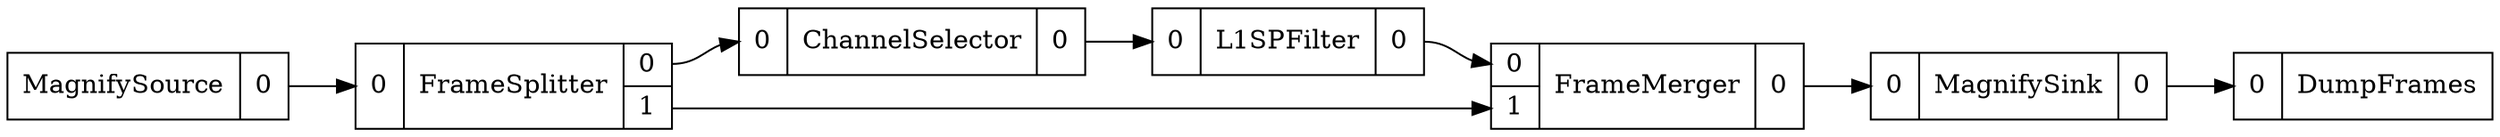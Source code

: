 digraph pgraph {
rankdir=LR;
	node[shape=record];
	ChannelSelector[label="{{<in0>0}|{ChannelSelector\n}|{<out0>0}}"];
	DumpFrames[label="{{<in0>0}|{DumpFrames\n}}"];
	FrameMerger[label="{{<in0>0|<in1>1}|{FrameMerger\n}|{<out0>0}}"];
	FrameSplitter[label="{{<in0>0}|{FrameSplitter\n}|{<out0>0|<out1>1}}"];
	L1SPFilter[label="{{<in0>0}|{L1SPFilter\n}|{<out0>0}}"];
	MagnifySink[label="{{<in0>0}|{MagnifySink\n}|{<out0>0}}"];
	MagnifySource[label="{{MagnifySource\n}|{<out0>0}}"];
	MagnifySource:out0 -> FrameSplitter:in0;
	FrameSplitter:out1 -> FrameMerger:in1;
	FrameSplitter:out0 -> ChannelSelector:in0;
	ChannelSelector:out0 -> L1SPFilter:in0;
	L1SPFilter:out0 -> FrameMerger:in0;
	FrameMerger:out0 -> MagnifySink:in0;
	MagnifySink:out0 -> DumpFrames:in0;
}
